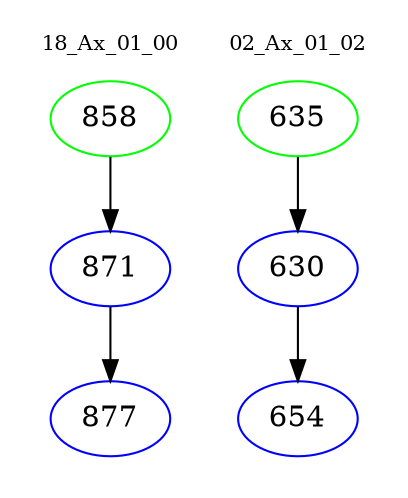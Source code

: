 digraph{
subgraph cluster_0 {
color = white
label = "18_Ax_01_00";
fontsize=10;
T0_858 [label="858", color="green"]
T0_858 -> T0_871 [color="black"]
T0_871 [label="871", color="blue"]
T0_871 -> T0_877 [color="black"]
T0_877 [label="877", color="blue"]
}
subgraph cluster_1 {
color = white
label = "02_Ax_01_02";
fontsize=10;
T1_635 [label="635", color="green"]
T1_635 -> T1_630 [color="black"]
T1_630 [label="630", color="blue"]
T1_630 -> T1_654 [color="black"]
T1_654 [label="654", color="blue"]
}
}
